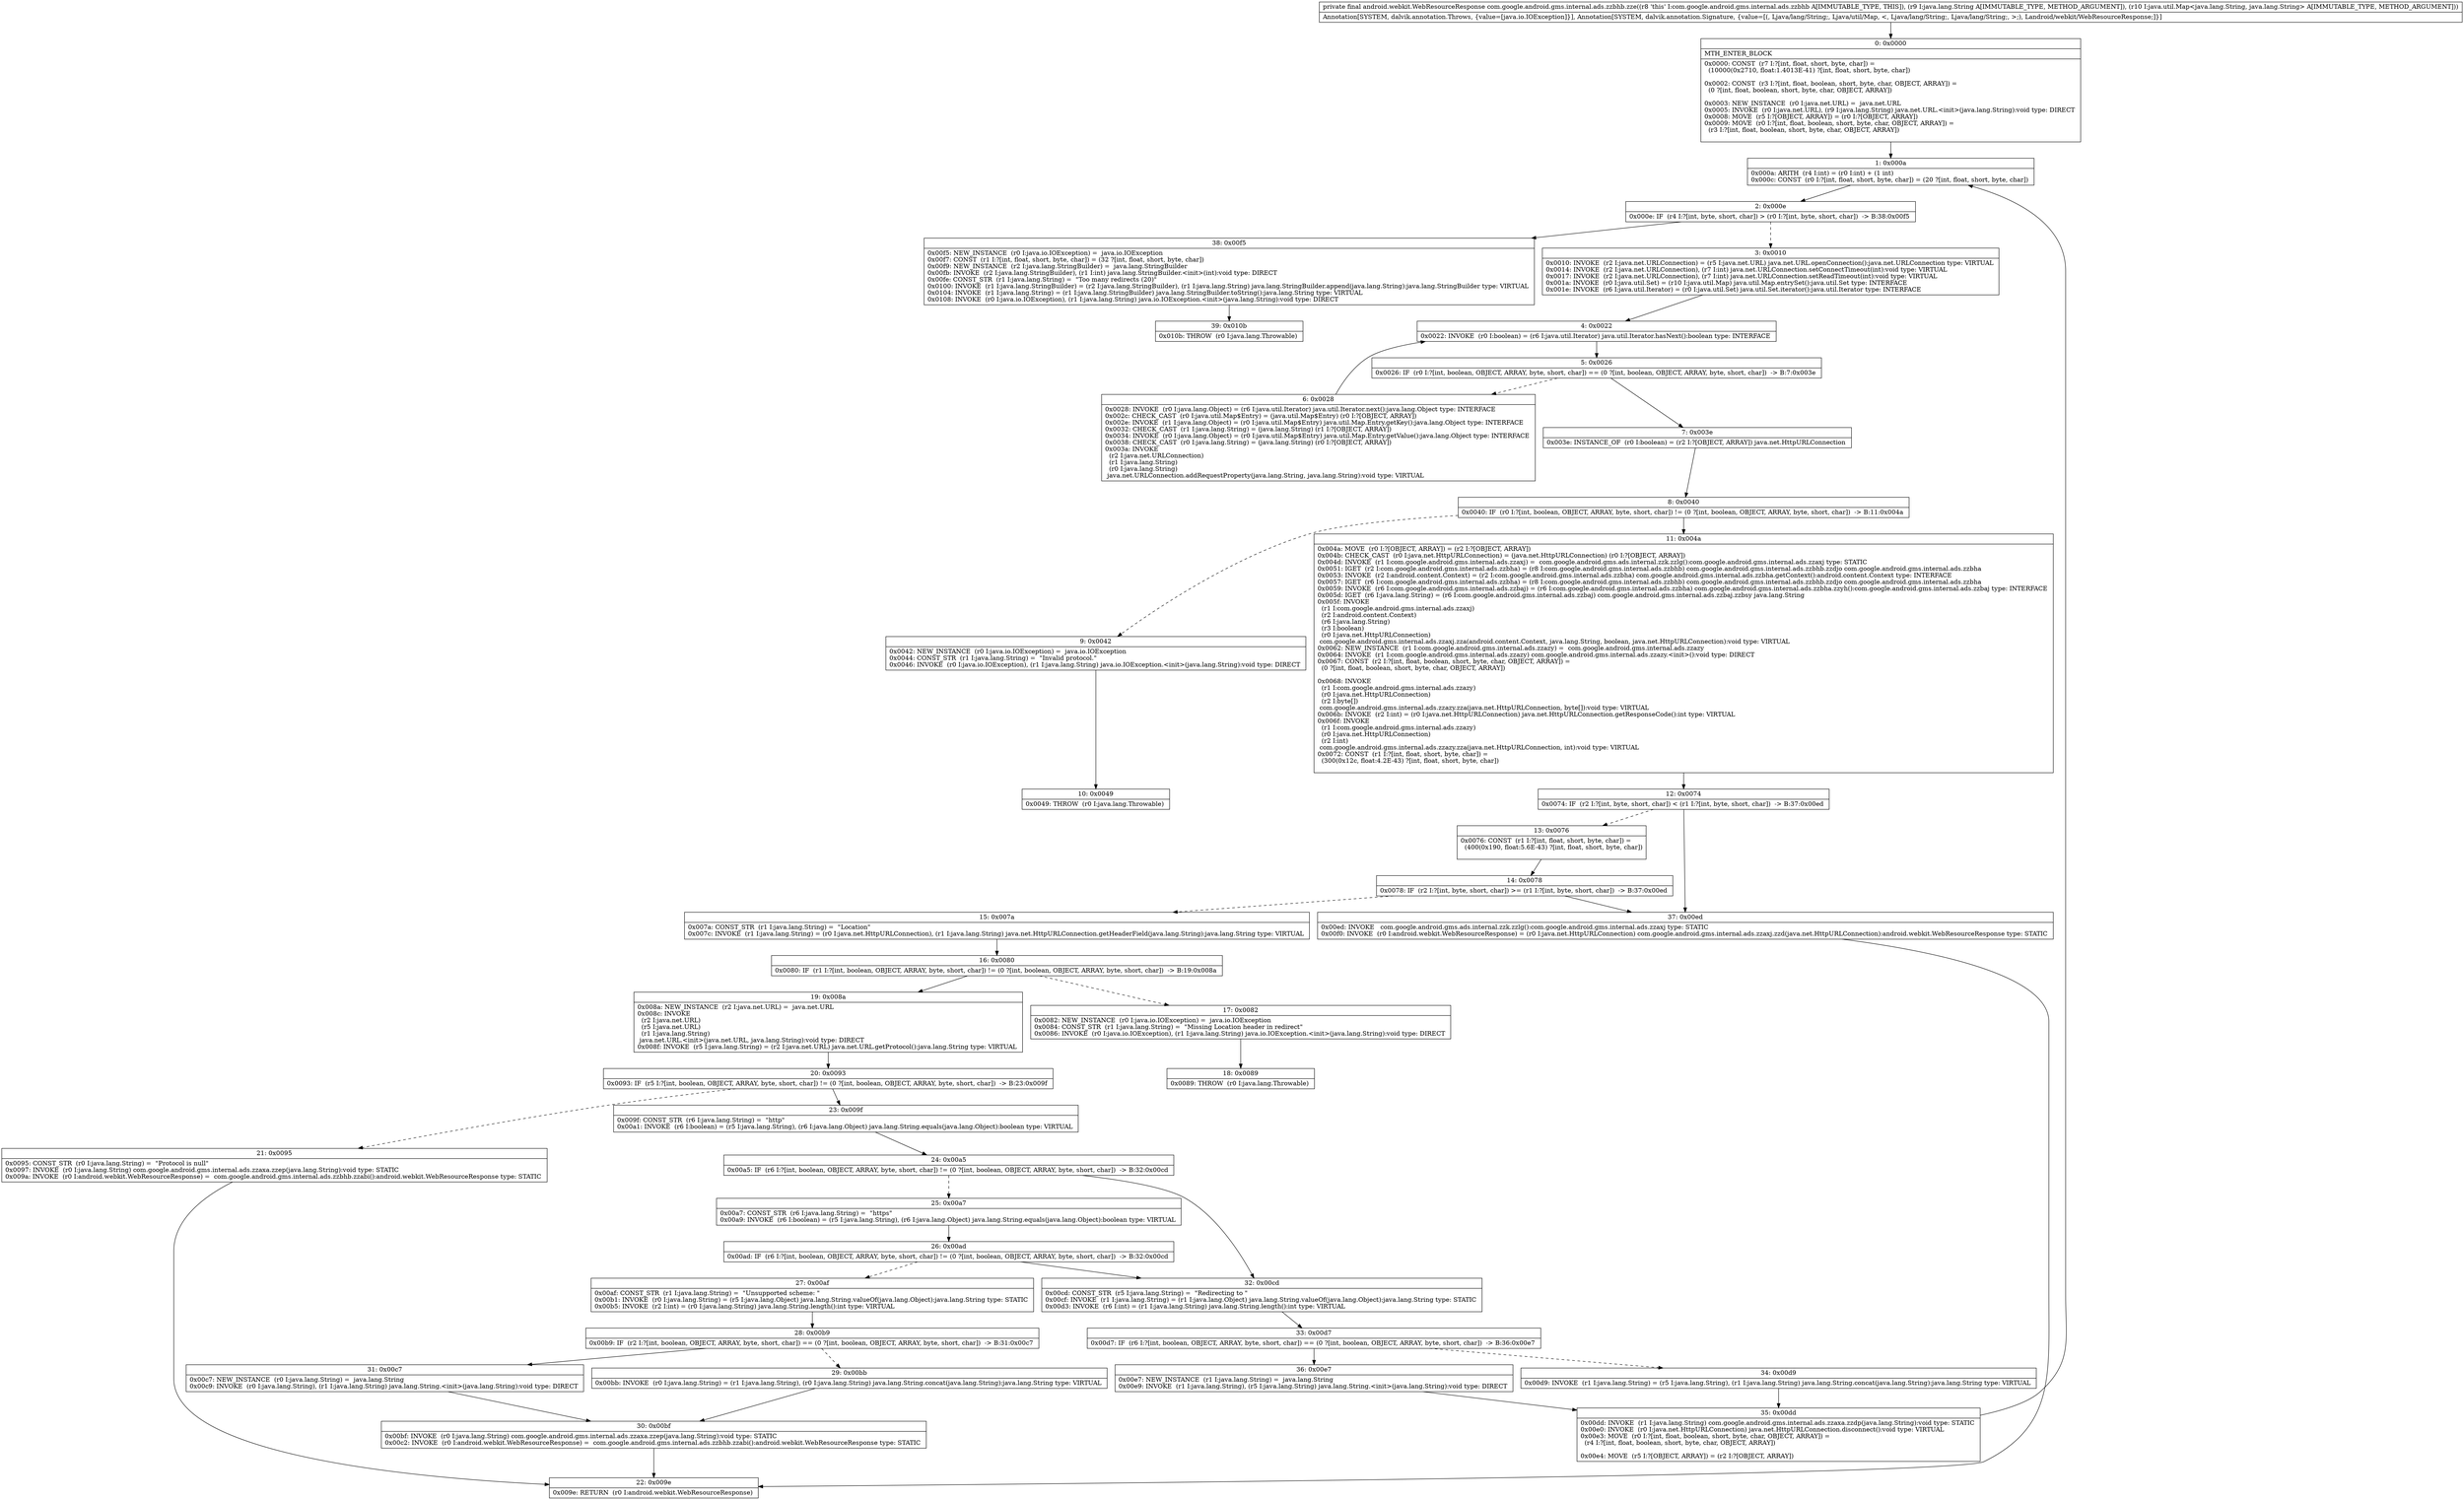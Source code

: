 digraph "CFG forcom.google.android.gms.internal.ads.zzbhb.zze(Ljava\/lang\/String;Ljava\/util\/Map;)Landroid\/webkit\/WebResourceResponse;" {
Node_0 [shape=record,label="{0\:\ 0x0000|MTH_ENTER_BLOCK\l|0x0000: CONST  (r7 I:?[int, float, short, byte, char]) = \l  (10000(0x2710, float:1.4013E\-41) ?[int, float, short, byte, char])\l \l0x0002: CONST  (r3 I:?[int, float, boolean, short, byte, char, OBJECT, ARRAY]) = \l  (0 ?[int, float, boolean, short, byte, char, OBJECT, ARRAY])\l \l0x0003: NEW_INSTANCE  (r0 I:java.net.URL) =  java.net.URL \l0x0005: INVOKE  (r0 I:java.net.URL), (r9 I:java.lang.String) java.net.URL.\<init\>(java.lang.String):void type: DIRECT \l0x0008: MOVE  (r5 I:?[OBJECT, ARRAY]) = (r0 I:?[OBJECT, ARRAY]) \l0x0009: MOVE  (r0 I:?[int, float, boolean, short, byte, char, OBJECT, ARRAY]) = \l  (r3 I:?[int, float, boolean, short, byte, char, OBJECT, ARRAY])\l \l}"];
Node_1 [shape=record,label="{1\:\ 0x000a|0x000a: ARITH  (r4 I:int) = (r0 I:int) + (1 int) \l0x000c: CONST  (r0 I:?[int, float, short, byte, char]) = (20 ?[int, float, short, byte, char]) \l}"];
Node_2 [shape=record,label="{2\:\ 0x000e|0x000e: IF  (r4 I:?[int, byte, short, char]) \> (r0 I:?[int, byte, short, char])  \-\> B:38:0x00f5 \l}"];
Node_3 [shape=record,label="{3\:\ 0x0010|0x0010: INVOKE  (r2 I:java.net.URLConnection) = (r5 I:java.net.URL) java.net.URL.openConnection():java.net.URLConnection type: VIRTUAL \l0x0014: INVOKE  (r2 I:java.net.URLConnection), (r7 I:int) java.net.URLConnection.setConnectTimeout(int):void type: VIRTUAL \l0x0017: INVOKE  (r2 I:java.net.URLConnection), (r7 I:int) java.net.URLConnection.setReadTimeout(int):void type: VIRTUAL \l0x001a: INVOKE  (r0 I:java.util.Set) = (r10 I:java.util.Map) java.util.Map.entrySet():java.util.Set type: INTERFACE \l0x001e: INVOKE  (r6 I:java.util.Iterator) = (r0 I:java.util.Set) java.util.Set.iterator():java.util.Iterator type: INTERFACE \l}"];
Node_4 [shape=record,label="{4\:\ 0x0022|0x0022: INVOKE  (r0 I:boolean) = (r6 I:java.util.Iterator) java.util.Iterator.hasNext():boolean type: INTERFACE \l}"];
Node_5 [shape=record,label="{5\:\ 0x0026|0x0026: IF  (r0 I:?[int, boolean, OBJECT, ARRAY, byte, short, char]) == (0 ?[int, boolean, OBJECT, ARRAY, byte, short, char])  \-\> B:7:0x003e \l}"];
Node_6 [shape=record,label="{6\:\ 0x0028|0x0028: INVOKE  (r0 I:java.lang.Object) = (r6 I:java.util.Iterator) java.util.Iterator.next():java.lang.Object type: INTERFACE \l0x002c: CHECK_CAST  (r0 I:java.util.Map$Entry) = (java.util.Map$Entry) (r0 I:?[OBJECT, ARRAY]) \l0x002e: INVOKE  (r1 I:java.lang.Object) = (r0 I:java.util.Map$Entry) java.util.Map.Entry.getKey():java.lang.Object type: INTERFACE \l0x0032: CHECK_CAST  (r1 I:java.lang.String) = (java.lang.String) (r1 I:?[OBJECT, ARRAY]) \l0x0034: INVOKE  (r0 I:java.lang.Object) = (r0 I:java.util.Map$Entry) java.util.Map.Entry.getValue():java.lang.Object type: INTERFACE \l0x0038: CHECK_CAST  (r0 I:java.lang.String) = (java.lang.String) (r0 I:?[OBJECT, ARRAY]) \l0x003a: INVOKE  \l  (r2 I:java.net.URLConnection)\l  (r1 I:java.lang.String)\l  (r0 I:java.lang.String)\l java.net.URLConnection.addRequestProperty(java.lang.String, java.lang.String):void type: VIRTUAL \l}"];
Node_7 [shape=record,label="{7\:\ 0x003e|0x003e: INSTANCE_OF  (r0 I:boolean) = (r2 I:?[OBJECT, ARRAY]) java.net.HttpURLConnection \l}"];
Node_8 [shape=record,label="{8\:\ 0x0040|0x0040: IF  (r0 I:?[int, boolean, OBJECT, ARRAY, byte, short, char]) != (0 ?[int, boolean, OBJECT, ARRAY, byte, short, char])  \-\> B:11:0x004a \l}"];
Node_9 [shape=record,label="{9\:\ 0x0042|0x0042: NEW_INSTANCE  (r0 I:java.io.IOException) =  java.io.IOException \l0x0044: CONST_STR  (r1 I:java.lang.String) =  \"Invalid protocol.\" \l0x0046: INVOKE  (r0 I:java.io.IOException), (r1 I:java.lang.String) java.io.IOException.\<init\>(java.lang.String):void type: DIRECT \l}"];
Node_10 [shape=record,label="{10\:\ 0x0049|0x0049: THROW  (r0 I:java.lang.Throwable) \l}"];
Node_11 [shape=record,label="{11\:\ 0x004a|0x004a: MOVE  (r0 I:?[OBJECT, ARRAY]) = (r2 I:?[OBJECT, ARRAY]) \l0x004b: CHECK_CAST  (r0 I:java.net.HttpURLConnection) = (java.net.HttpURLConnection) (r0 I:?[OBJECT, ARRAY]) \l0x004d: INVOKE  (r1 I:com.google.android.gms.internal.ads.zzaxj) =  com.google.android.gms.ads.internal.zzk.zzlg():com.google.android.gms.internal.ads.zzaxj type: STATIC \l0x0051: IGET  (r2 I:com.google.android.gms.internal.ads.zzbha) = (r8 I:com.google.android.gms.internal.ads.zzbhb) com.google.android.gms.internal.ads.zzbhb.zzdjo com.google.android.gms.internal.ads.zzbha \l0x0053: INVOKE  (r2 I:android.content.Context) = (r2 I:com.google.android.gms.internal.ads.zzbha) com.google.android.gms.internal.ads.zzbha.getContext():android.content.Context type: INTERFACE \l0x0057: IGET  (r6 I:com.google.android.gms.internal.ads.zzbha) = (r8 I:com.google.android.gms.internal.ads.zzbhb) com.google.android.gms.internal.ads.zzbhb.zzdjo com.google.android.gms.internal.ads.zzbha \l0x0059: INVOKE  (r6 I:com.google.android.gms.internal.ads.zzbaj) = (r6 I:com.google.android.gms.internal.ads.zzbha) com.google.android.gms.internal.ads.zzbha.zzyh():com.google.android.gms.internal.ads.zzbaj type: INTERFACE \l0x005d: IGET  (r6 I:java.lang.String) = (r6 I:com.google.android.gms.internal.ads.zzbaj) com.google.android.gms.internal.ads.zzbaj.zzbsy java.lang.String \l0x005f: INVOKE  \l  (r1 I:com.google.android.gms.internal.ads.zzaxj)\l  (r2 I:android.content.Context)\l  (r6 I:java.lang.String)\l  (r3 I:boolean)\l  (r0 I:java.net.HttpURLConnection)\l com.google.android.gms.internal.ads.zzaxj.zza(android.content.Context, java.lang.String, boolean, java.net.HttpURLConnection):void type: VIRTUAL \l0x0062: NEW_INSTANCE  (r1 I:com.google.android.gms.internal.ads.zzazy) =  com.google.android.gms.internal.ads.zzazy \l0x0064: INVOKE  (r1 I:com.google.android.gms.internal.ads.zzazy) com.google.android.gms.internal.ads.zzazy.\<init\>():void type: DIRECT \l0x0067: CONST  (r2 I:?[int, float, boolean, short, byte, char, OBJECT, ARRAY]) = \l  (0 ?[int, float, boolean, short, byte, char, OBJECT, ARRAY])\l \l0x0068: INVOKE  \l  (r1 I:com.google.android.gms.internal.ads.zzazy)\l  (r0 I:java.net.HttpURLConnection)\l  (r2 I:byte[])\l com.google.android.gms.internal.ads.zzazy.zza(java.net.HttpURLConnection, byte[]):void type: VIRTUAL \l0x006b: INVOKE  (r2 I:int) = (r0 I:java.net.HttpURLConnection) java.net.HttpURLConnection.getResponseCode():int type: VIRTUAL \l0x006f: INVOKE  \l  (r1 I:com.google.android.gms.internal.ads.zzazy)\l  (r0 I:java.net.HttpURLConnection)\l  (r2 I:int)\l com.google.android.gms.internal.ads.zzazy.zza(java.net.HttpURLConnection, int):void type: VIRTUAL \l0x0072: CONST  (r1 I:?[int, float, short, byte, char]) = \l  (300(0x12c, float:4.2E\-43) ?[int, float, short, byte, char])\l \l}"];
Node_12 [shape=record,label="{12\:\ 0x0074|0x0074: IF  (r2 I:?[int, byte, short, char]) \< (r1 I:?[int, byte, short, char])  \-\> B:37:0x00ed \l}"];
Node_13 [shape=record,label="{13\:\ 0x0076|0x0076: CONST  (r1 I:?[int, float, short, byte, char]) = \l  (400(0x190, float:5.6E\-43) ?[int, float, short, byte, char])\l \l}"];
Node_14 [shape=record,label="{14\:\ 0x0078|0x0078: IF  (r2 I:?[int, byte, short, char]) \>= (r1 I:?[int, byte, short, char])  \-\> B:37:0x00ed \l}"];
Node_15 [shape=record,label="{15\:\ 0x007a|0x007a: CONST_STR  (r1 I:java.lang.String) =  \"Location\" \l0x007c: INVOKE  (r1 I:java.lang.String) = (r0 I:java.net.HttpURLConnection), (r1 I:java.lang.String) java.net.HttpURLConnection.getHeaderField(java.lang.String):java.lang.String type: VIRTUAL \l}"];
Node_16 [shape=record,label="{16\:\ 0x0080|0x0080: IF  (r1 I:?[int, boolean, OBJECT, ARRAY, byte, short, char]) != (0 ?[int, boolean, OBJECT, ARRAY, byte, short, char])  \-\> B:19:0x008a \l}"];
Node_17 [shape=record,label="{17\:\ 0x0082|0x0082: NEW_INSTANCE  (r0 I:java.io.IOException) =  java.io.IOException \l0x0084: CONST_STR  (r1 I:java.lang.String) =  \"Missing Location header in redirect\" \l0x0086: INVOKE  (r0 I:java.io.IOException), (r1 I:java.lang.String) java.io.IOException.\<init\>(java.lang.String):void type: DIRECT \l}"];
Node_18 [shape=record,label="{18\:\ 0x0089|0x0089: THROW  (r0 I:java.lang.Throwable) \l}"];
Node_19 [shape=record,label="{19\:\ 0x008a|0x008a: NEW_INSTANCE  (r2 I:java.net.URL) =  java.net.URL \l0x008c: INVOKE  \l  (r2 I:java.net.URL)\l  (r5 I:java.net.URL)\l  (r1 I:java.lang.String)\l java.net.URL.\<init\>(java.net.URL, java.lang.String):void type: DIRECT \l0x008f: INVOKE  (r5 I:java.lang.String) = (r2 I:java.net.URL) java.net.URL.getProtocol():java.lang.String type: VIRTUAL \l}"];
Node_20 [shape=record,label="{20\:\ 0x0093|0x0093: IF  (r5 I:?[int, boolean, OBJECT, ARRAY, byte, short, char]) != (0 ?[int, boolean, OBJECT, ARRAY, byte, short, char])  \-\> B:23:0x009f \l}"];
Node_21 [shape=record,label="{21\:\ 0x0095|0x0095: CONST_STR  (r0 I:java.lang.String) =  \"Protocol is null\" \l0x0097: INVOKE  (r0 I:java.lang.String) com.google.android.gms.internal.ads.zzaxa.zzep(java.lang.String):void type: STATIC \l0x009a: INVOKE  (r0 I:android.webkit.WebResourceResponse) =  com.google.android.gms.internal.ads.zzbhb.zzabi():android.webkit.WebResourceResponse type: STATIC \l}"];
Node_22 [shape=record,label="{22\:\ 0x009e|0x009e: RETURN  (r0 I:android.webkit.WebResourceResponse) \l}"];
Node_23 [shape=record,label="{23\:\ 0x009f|0x009f: CONST_STR  (r6 I:java.lang.String) =  \"http\" \l0x00a1: INVOKE  (r6 I:boolean) = (r5 I:java.lang.String), (r6 I:java.lang.Object) java.lang.String.equals(java.lang.Object):boolean type: VIRTUAL \l}"];
Node_24 [shape=record,label="{24\:\ 0x00a5|0x00a5: IF  (r6 I:?[int, boolean, OBJECT, ARRAY, byte, short, char]) != (0 ?[int, boolean, OBJECT, ARRAY, byte, short, char])  \-\> B:32:0x00cd \l}"];
Node_25 [shape=record,label="{25\:\ 0x00a7|0x00a7: CONST_STR  (r6 I:java.lang.String) =  \"https\" \l0x00a9: INVOKE  (r6 I:boolean) = (r5 I:java.lang.String), (r6 I:java.lang.Object) java.lang.String.equals(java.lang.Object):boolean type: VIRTUAL \l}"];
Node_26 [shape=record,label="{26\:\ 0x00ad|0x00ad: IF  (r6 I:?[int, boolean, OBJECT, ARRAY, byte, short, char]) != (0 ?[int, boolean, OBJECT, ARRAY, byte, short, char])  \-\> B:32:0x00cd \l}"];
Node_27 [shape=record,label="{27\:\ 0x00af|0x00af: CONST_STR  (r1 I:java.lang.String) =  \"Unsupported scheme: \" \l0x00b1: INVOKE  (r0 I:java.lang.String) = (r5 I:java.lang.Object) java.lang.String.valueOf(java.lang.Object):java.lang.String type: STATIC \l0x00b5: INVOKE  (r2 I:int) = (r0 I:java.lang.String) java.lang.String.length():int type: VIRTUAL \l}"];
Node_28 [shape=record,label="{28\:\ 0x00b9|0x00b9: IF  (r2 I:?[int, boolean, OBJECT, ARRAY, byte, short, char]) == (0 ?[int, boolean, OBJECT, ARRAY, byte, short, char])  \-\> B:31:0x00c7 \l}"];
Node_29 [shape=record,label="{29\:\ 0x00bb|0x00bb: INVOKE  (r0 I:java.lang.String) = (r1 I:java.lang.String), (r0 I:java.lang.String) java.lang.String.concat(java.lang.String):java.lang.String type: VIRTUAL \l}"];
Node_30 [shape=record,label="{30\:\ 0x00bf|0x00bf: INVOKE  (r0 I:java.lang.String) com.google.android.gms.internal.ads.zzaxa.zzep(java.lang.String):void type: STATIC \l0x00c2: INVOKE  (r0 I:android.webkit.WebResourceResponse) =  com.google.android.gms.internal.ads.zzbhb.zzabi():android.webkit.WebResourceResponse type: STATIC \l}"];
Node_31 [shape=record,label="{31\:\ 0x00c7|0x00c7: NEW_INSTANCE  (r0 I:java.lang.String) =  java.lang.String \l0x00c9: INVOKE  (r0 I:java.lang.String), (r1 I:java.lang.String) java.lang.String.\<init\>(java.lang.String):void type: DIRECT \l}"];
Node_32 [shape=record,label="{32\:\ 0x00cd|0x00cd: CONST_STR  (r5 I:java.lang.String) =  \"Redirecting to \" \l0x00cf: INVOKE  (r1 I:java.lang.String) = (r1 I:java.lang.Object) java.lang.String.valueOf(java.lang.Object):java.lang.String type: STATIC \l0x00d3: INVOKE  (r6 I:int) = (r1 I:java.lang.String) java.lang.String.length():int type: VIRTUAL \l}"];
Node_33 [shape=record,label="{33\:\ 0x00d7|0x00d7: IF  (r6 I:?[int, boolean, OBJECT, ARRAY, byte, short, char]) == (0 ?[int, boolean, OBJECT, ARRAY, byte, short, char])  \-\> B:36:0x00e7 \l}"];
Node_34 [shape=record,label="{34\:\ 0x00d9|0x00d9: INVOKE  (r1 I:java.lang.String) = (r5 I:java.lang.String), (r1 I:java.lang.String) java.lang.String.concat(java.lang.String):java.lang.String type: VIRTUAL \l}"];
Node_35 [shape=record,label="{35\:\ 0x00dd|0x00dd: INVOKE  (r1 I:java.lang.String) com.google.android.gms.internal.ads.zzaxa.zzdp(java.lang.String):void type: STATIC \l0x00e0: INVOKE  (r0 I:java.net.HttpURLConnection) java.net.HttpURLConnection.disconnect():void type: VIRTUAL \l0x00e3: MOVE  (r0 I:?[int, float, boolean, short, byte, char, OBJECT, ARRAY]) = \l  (r4 I:?[int, float, boolean, short, byte, char, OBJECT, ARRAY])\l \l0x00e4: MOVE  (r5 I:?[OBJECT, ARRAY]) = (r2 I:?[OBJECT, ARRAY]) \l}"];
Node_36 [shape=record,label="{36\:\ 0x00e7|0x00e7: NEW_INSTANCE  (r1 I:java.lang.String) =  java.lang.String \l0x00e9: INVOKE  (r1 I:java.lang.String), (r5 I:java.lang.String) java.lang.String.\<init\>(java.lang.String):void type: DIRECT \l}"];
Node_37 [shape=record,label="{37\:\ 0x00ed|0x00ed: INVOKE   com.google.android.gms.ads.internal.zzk.zzlg():com.google.android.gms.internal.ads.zzaxj type: STATIC \l0x00f0: INVOKE  (r0 I:android.webkit.WebResourceResponse) = (r0 I:java.net.HttpURLConnection) com.google.android.gms.internal.ads.zzaxj.zzd(java.net.HttpURLConnection):android.webkit.WebResourceResponse type: STATIC \l}"];
Node_38 [shape=record,label="{38\:\ 0x00f5|0x00f5: NEW_INSTANCE  (r0 I:java.io.IOException) =  java.io.IOException \l0x00f7: CONST  (r1 I:?[int, float, short, byte, char]) = (32 ?[int, float, short, byte, char]) \l0x00f9: NEW_INSTANCE  (r2 I:java.lang.StringBuilder) =  java.lang.StringBuilder \l0x00fb: INVOKE  (r2 I:java.lang.StringBuilder), (r1 I:int) java.lang.StringBuilder.\<init\>(int):void type: DIRECT \l0x00fe: CONST_STR  (r1 I:java.lang.String) =  \"Too many redirects (20)\" \l0x0100: INVOKE  (r1 I:java.lang.StringBuilder) = (r2 I:java.lang.StringBuilder), (r1 I:java.lang.String) java.lang.StringBuilder.append(java.lang.String):java.lang.StringBuilder type: VIRTUAL \l0x0104: INVOKE  (r1 I:java.lang.String) = (r1 I:java.lang.StringBuilder) java.lang.StringBuilder.toString():java.lang.String type: VIRTUAL \l0x0108: INVOKE  (r0 I:java.io.IOException), (r1 I:java.lang.String) java.io.IOException.\<init\>(java.lang.String):void type: DIRECT \l}"];
Node_39 [shape=record,label="{39\:\ 0x010b|0x010b: THROW  (r0 I:java.lang.Throwable) \l}"];
MethodNode[shape=record,label="{private final android.webkit.WebResourceResponse com.google.android.gms.internal.ads.zzbhb.zze((r8 'this' I:com.google.android.gms.internal.ads.zzbhb A[IMMUTABLE_TYPE, THIS]), (r9 I:java.lang.String A[IMMUTABLE_TYPE, METHOD_ARGUMENT]), (r10 I:java.util.Map\<java.lang.String, java.lang.String\> A[IMMUTABLE_TYPE, METHOD_ARGUMENT]))  | Annotation[SYSTEM, dalvik.annotation.Throws, \{value=[java.io.IOException]\}], Annotation[SYSTEM, dalvik.annotation.Signature, \{value=[(, Ljava\/lang\/String;, Ljava\/util\/Map, \<, Ljava\/lang\/String;, Ljava\/lang\/String;, \>;), Landroid\/webkit\/WebResourceResponse;]\}]\l}"];
MethodNode -> Node_0;
Node_0 -> Node_1;
Node_1 -> Node_2;
Node_2 -> Node_3[style=dashed];
Node_2 -> Node_38;
Node_3 -> Node_4;
Node_4 -> Node_5;
Node_5 -> Node_6[style=dashed];
Node_5 -> Node_7;
Node_6 -> Node_4;
Node_7 -> Node_8;
Node_8 -> Node_9[style=dashed];
Node_8 -> Node_11;
Node_9 -> Node_10;
Node_11 -> Node_12;
Node_12 -> Node_13[style=dashed];
Node_12 -> Node_37;
Node_13 -> Node_14;
Node_14 -> Node_15[style=dashed];
Node_14 -> Node_37;
Node_15 -> Node_16;
Node_16 -> Node_17[style=dashed];
Node_16 -> Node_19;
Node_17 -> Node_18;
Node_19 -> Node_20;
Node_20 -> Node_21[style=dashed];
Node_20 -> Node_23;
Node_21 -> Node_22;
Node_23 -> Node_24;
Node_24 -> Node_25[style=dashed];
Node_24 -> Node_32;
Node_25 -> Node_26;
Node_26 -> Node_27[style=dashed];
Node_26 -> Node_32;
Node_27 -> Node_28;
Node_28 -> Node_29[style=dashed];
Node_28 -> Node_31;
Node_29 -> Node_30;
Node_30 -> Node_22;
Node_31 -> Node_30;
Node_32 -> Node_33;
Node_33 -> Node_34[style=dashed];
Node_33 -> Node_36;
Node_34 -> Node_35;
Node_35 -> Node_1;
Node_36 -> Node_35;
Node_37 -> Node_22;
Node_38 -> Node_39;
}

